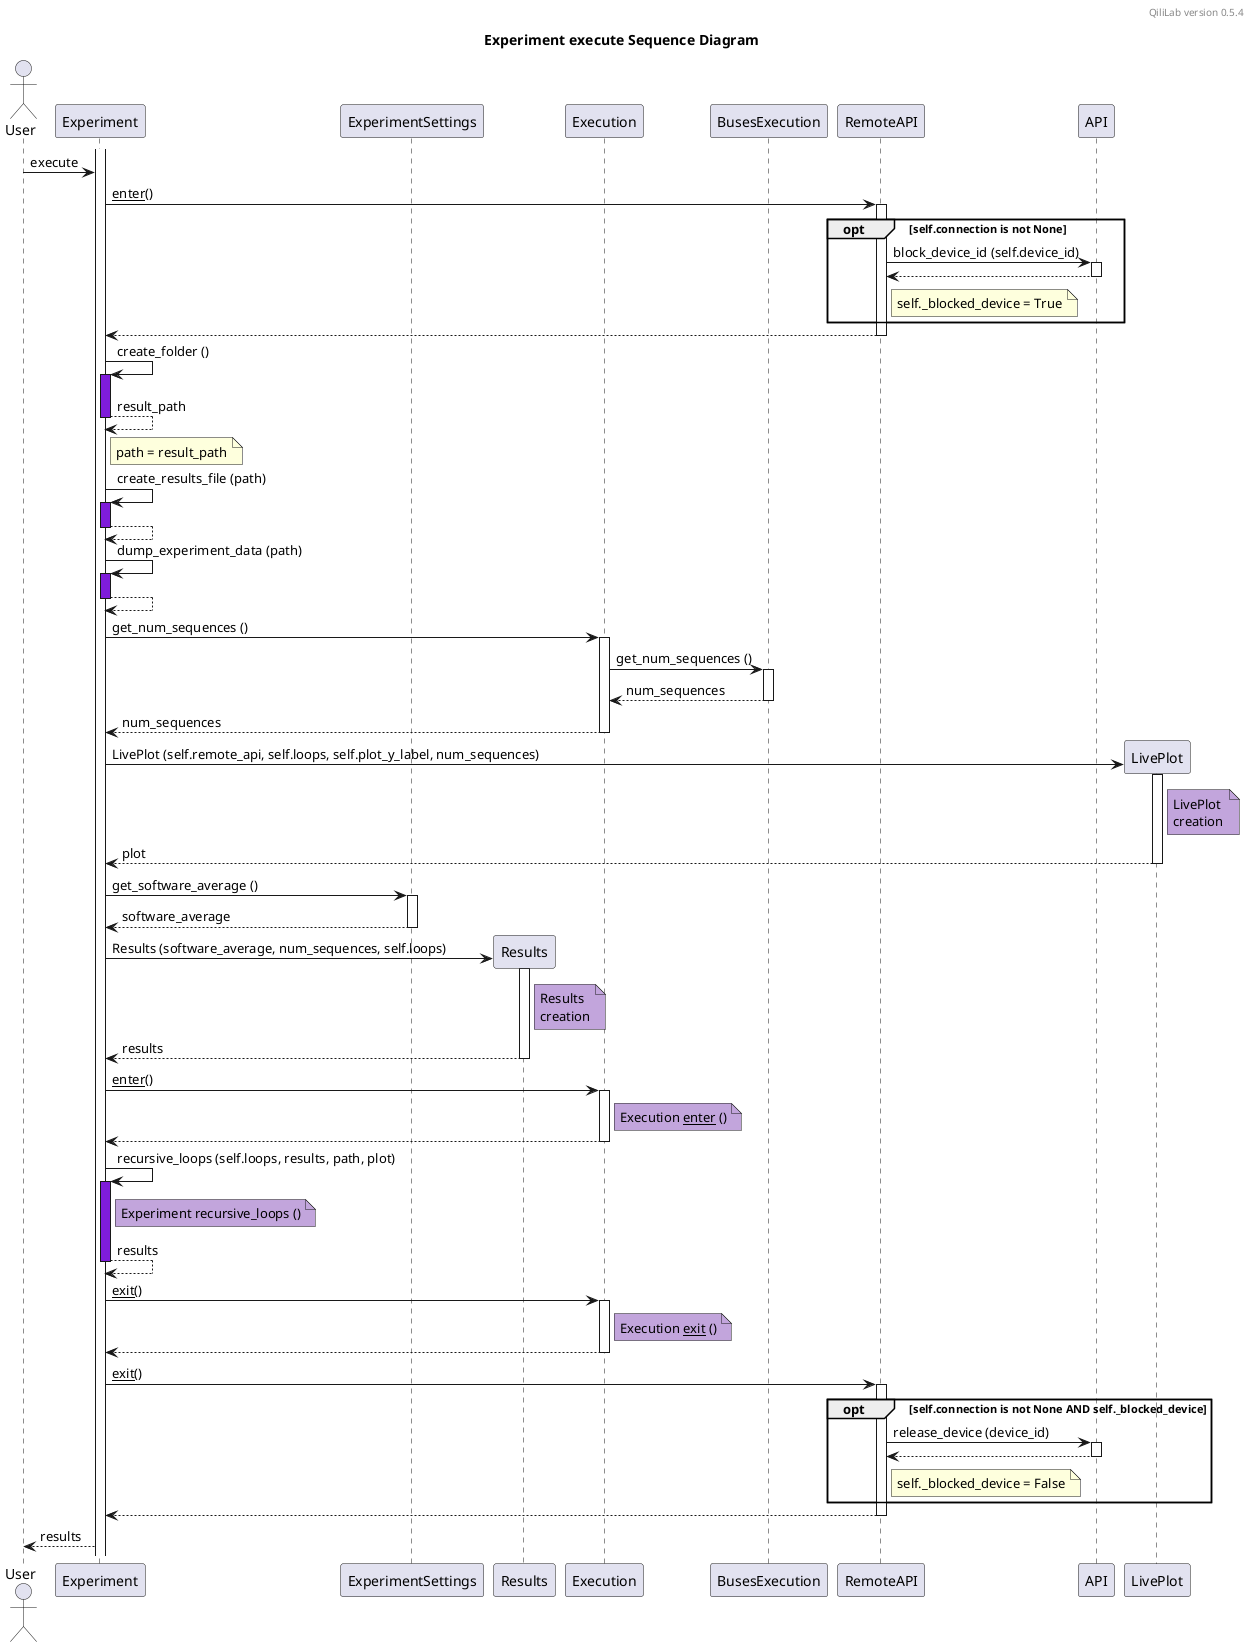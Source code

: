 @startuml

header QiliLab version 0.5.4
title Experiment execute Sequence Diagram

actor User as usr
participant Experiment as exp
participant ExperimentSettings as expset
participant Results as results
participant Execution as exe
participant BusesExecution as busesexe
participant RemoteAPI as remote_api
participant API as api
participant LivePlot as liveplot

activate exp
usr -> exp: execute
exp -> remote_api ++: __enter__()
opt self.connection is not None
      remote_api -> api ++: block_device_id (self.device_id)
      return
      note right of remote_api: self._blocked_device = True
end
return

exp -> exp: create_folder ()
activate exp #7F1CDB
return result_path
note right of exp: path = result_path
exp -> exp: create_results_file (path)
activate exp #7F1CDB 
return
exp -> exp: dump_experiment_data (path)
activate exp #7F1CDB
return

exp -> exe ++: get_num_sequences ()
exe -> busesexe ++: get_num_sequences ()
return num_sequences
return num_sequences

exp -> liveplot **: LivePlot (self.remote_api, self.loops, self.plot_y_label, num_sequences)
activate liveplot
note right of liveplot #C2A5DC: LivePlot \ncreation
return plot

exp -> expset ++: get_software_average ()
return software_average
exp -> results **: Results (software_average, num_sequences, self.loops)
activate results
note right of results #C2A5DC: Results \ncreation
return results

exp -> exe ++: __enter__()
note right of exe #C2A5DC: Execution __enter__ ()
return

exp -> exp: recursive_loops (self.loops, results, path, plot)
activate exp #7F1CDB
note right of exp #C2A5DC: Experiment recursive_loops ()
                  
return results
exp -> exe ++: __exit__()
note right of exe #C2A5DC: Execution __exit__ ()
return

exp -> remote_api ++: __exit__()
opt self.connection is not None AND self._blocked_device
      remote_api -> api ++ : release_device (device_id)
      return
      note right of remote_api: self._blocked_device = False
end
return

usr <-- exp: results            
@enduml
